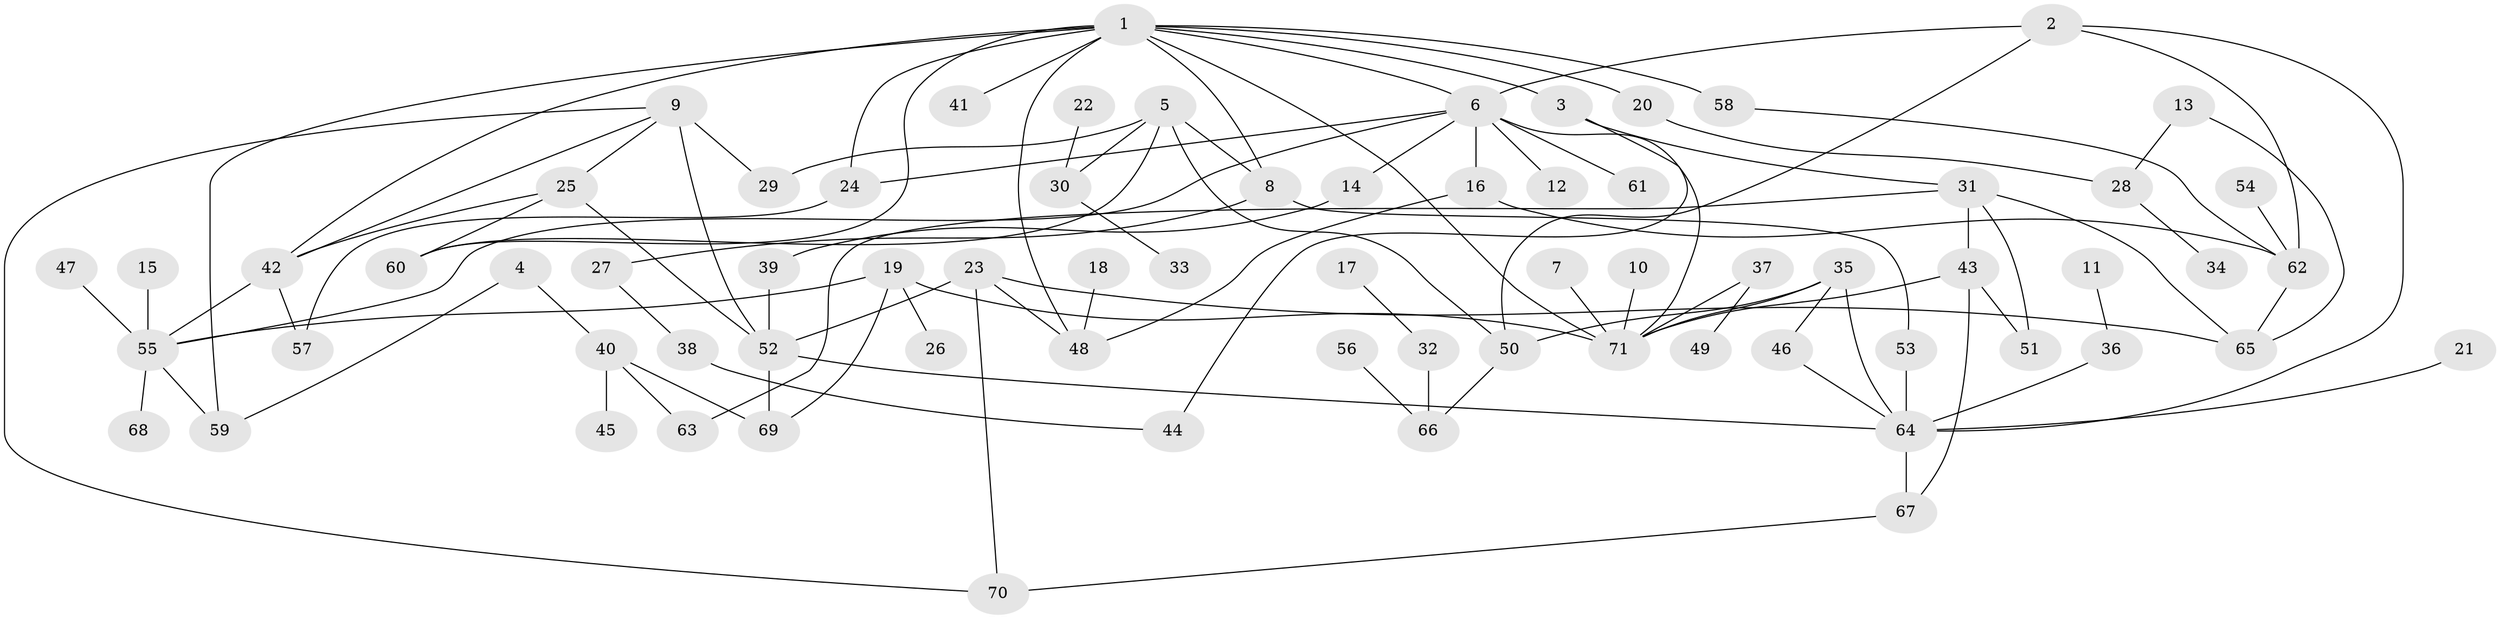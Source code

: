 // original degree distribution, {9: 0.0070921985815602835, 5: 0.07092198581560284, 6: 0.02127659574468085, 2: 0.23404255319148937, 3: 0.24822695035460993, 4: 0.07801418439716312, 7: 0.014184397163120567, 1: 0.3262411347517731}
// Generated by graph-tools (version 1.1) at 2025/25/03/09/25 03:25:33]
// undirected, 71 vertices, 104 edges
graph export_dot {
graph [start="1"]
  node [color=gray90,style=filled];
  1;
  2;
  3;
  4;
  5;
  6;
  7;
  8;
  9;
  10;
  11;
  12;
  13;
  14;
  15;
  16;
  17;
  18;
  19;
  20;
  21;
  22;
  23;
  24;
  25;
  26;
  27;
  28;
  29;
  30;
  31;
  32;
  33;
  34;
  35;
  36;
  37;
  38;
  39;
  40;
  41;
  42;
  43;
  44;
  45;
  46;
  47;
  48;
  49;
  50;
  51;
  52;
  53;
  54;
  55;
  56;
  57;
  58;
  59;
  60;
  61;
  62;
  63;
  64;
  65;
  66;
  67;
  68;
  69;
  70;
  71;
  1 -- 3 [weight=1.0];
  1 -- 6 [weight=1.0];
  1 -- 8 [weight=1.0];
  1 -- 20 [weight=1.0];
  1 -- 24 [weight=1.0];
  1 -- 41 [weight=1.0];
  1 -- 42 [weight=1.0];
  1 -- 48 [weight=1.0];
  1 -- 58 [weight=1.0];
  1 -- 59 [weight=1.0];
  1 -- 60 [weight=1.0];
  1 -- 71 [weight=1.0];
  2 -- 6 [weight=1.0];
  2 -- 50 [weight=1.0];
  2 -- 62 [weight=1.0];
  2 -- 64 [weight=1.0];
  3 -- 31 [weight=1.0];
  3 -- 44 [weight=1.0];
  4 -- 40 [weight=1.0];
  4 -- 59 [weight=1.0];
  5 -- 8 [weight=1.0];
  5 -- 29 [weight=1.0];
  5 -- 30 [weight=1.0];
  5 -- 50 [weight=1.0];
  5 -- 60 [weight=1.0];
  6 -- 12 [weight=1.0];
  6 -- 14 [weight=1.0];
  6 -- 16 [weight=1.0];
  6 -- 24 [weight=1.0];
  6 -- 55 [weight=1.0];
  6 -- 61 [weight=1.0];
  6 -- 71 [weight=1.0];
  7 -- 71 [weight=1.0];
  8 -- 27 [weight=1.0];
  8 -- 53 [weight=1.0];
  9 -- 25 [weight=1.0];
  9 -- 29 [weight=1.0];
  9 -- 42 [weight=1.0];
  9 -- 52 [weight=2.0];
  9 -- 70 [weight=1.0];
  10 -- 71 [weight=1.0];
  11 -- 36 [weight=1.0];
  13 -- 28 [weight=1.0];
  13 -- 65 [weight=1.0];
  14 -- 39 [weight=1.0];
  15 -- 55 [weight=1.0];
  16 -- 48 [weight=1.0];
  16 -- 62 [weight=1.0];
  17 -- 32 [weight=1.0];
  18 -- 48 [weight=1.0];
  19 -- 26 [weight=1.0];
  19 -- 55 [weight=1.0];
  19 -- 69 [weight=1.0];
  19 -- 71 [weight=2.0];
  20 -- 28 [weight=1.0];
  21 -- 64 [weight=1.0];
  22 -- 30 [weight=1.0];
  23 -- 48 [weight=1.0];
  23 -- 52 [weight=1.0];
  23 -- 65 [weight=1.0];
  23 -- 70 [weight=1.0];
  24 -- 57 [weight=1.0];
  25 -- 42 [weight=1.0];
  25 -- 52 [weight=1.0];
  25 -- 60 [weight=1.0];
  27 -- 38 [weight=1.0];
  28 -- 34 [weight=1.0];
  30 -- 33 [weight=1.0];
  31 -- 43 [weight=1.0];
  31 -- 51 [weight=1.0];
  31 -- 63 [weight=1.0];
  31 -- 65 [weight=1.0];
  32 -- 66 [weight=1.0];
  35 -- 46 [weight=1.0];
  35 -- 50 [weight=1.0];
  35 -- 64 [weight=1.0];
  35 -- 71 [weight=1.0];
  36 -- 64 [weight=1.0];
  37 -- 49 [weight=1.0];
  37 -- 71 [weight=1.0];
  38 -- 44 [weight=1.0];
  39 -- 52 [weight=1.0];
  40 -- 45 [weight=1.0];
  40 -- 63 [weight=1.0];
  40 -- 69 [weight=1.0];
  42 -- 55 [weight=1.0];
  42 -- 57 [weight=1.0];
  43 -- 51 [weight=1.0];
  43 -- 67 [weight=1.0];
  43 -- 71 [weight=1.0];
  46 -- 64 [weight=1.0];
  47 -- 55 [weight=1.0];
  50 -- 66 [weight=1.0];
  52 -- 64 [weight=1.0];
  52 -- 69 [weight=1.0];
  53 -- 64 [weight=1.0];
  54 -- 62 [weight=1.0];
  55 -- 59 [weight=1.0];
  55 -- 68 [weight=1.0];
  56 -- 66 [weight=1.0];
  58 -- 62 [weight=1.0];
  62 -- 65 [weight=1.0];
  64 -- 67 [weight=1.0];
  67 -- 70 [weight=1.0];
}
